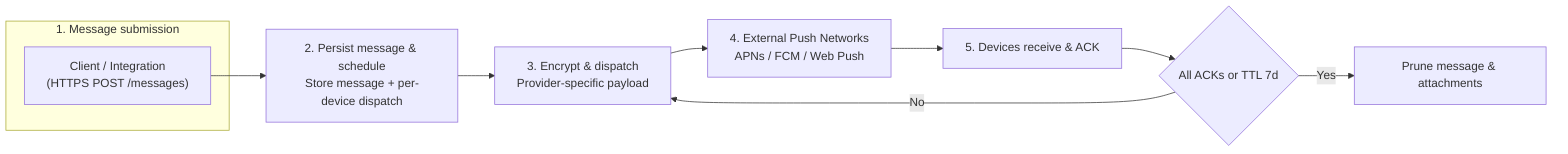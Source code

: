 flowchart LR
  subgraph UserAction[1. Message submission]
    A["Client / Integration<br/>(HTTPS POST /messages)"]
  end
  A --> B["2. Persist message & schedule<br/>Store message + per-device dispatch"]
  B --> C["3. Encrypt & dispatch<br/>Provider-specific payload"]
  C --> D["4. External Push Networks<br/>APNs / FCM / Web Push"]
  D --> E["5. Devices receive & ACK"]
  E --> F{"All ACKs or TTL 7d"}
  F -->|Yes| G["Prune message & attachments"]
  F -->|No| C